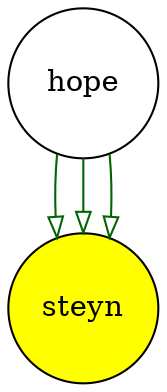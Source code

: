 digraph partagr_hope_steyn { 
 K=0.6 
 "hope" -> { "steyn" } [color="darkgreen", arrowhead="onormal", penwidth=1, href="#424"]; 
 "hope" -> { "steyn" } [color="darkgreen", arrowhead="onormal", penwidth=1, href="#438"]; 
 "hope" -> { "steyn" } [color="darkgreen", arrowhead="onormal", penwidth=1, href="#477"]; 
 "hope" [shape="circle", fixedsize="true", height=1, width=1, style="filled", fillcolor="white", href="#hope"]; 
 "steyn" [shape="circle", fixedsize="true", height=1, width=1, style="filled", fillcolor="yellow", href="#steyn"]; 

}